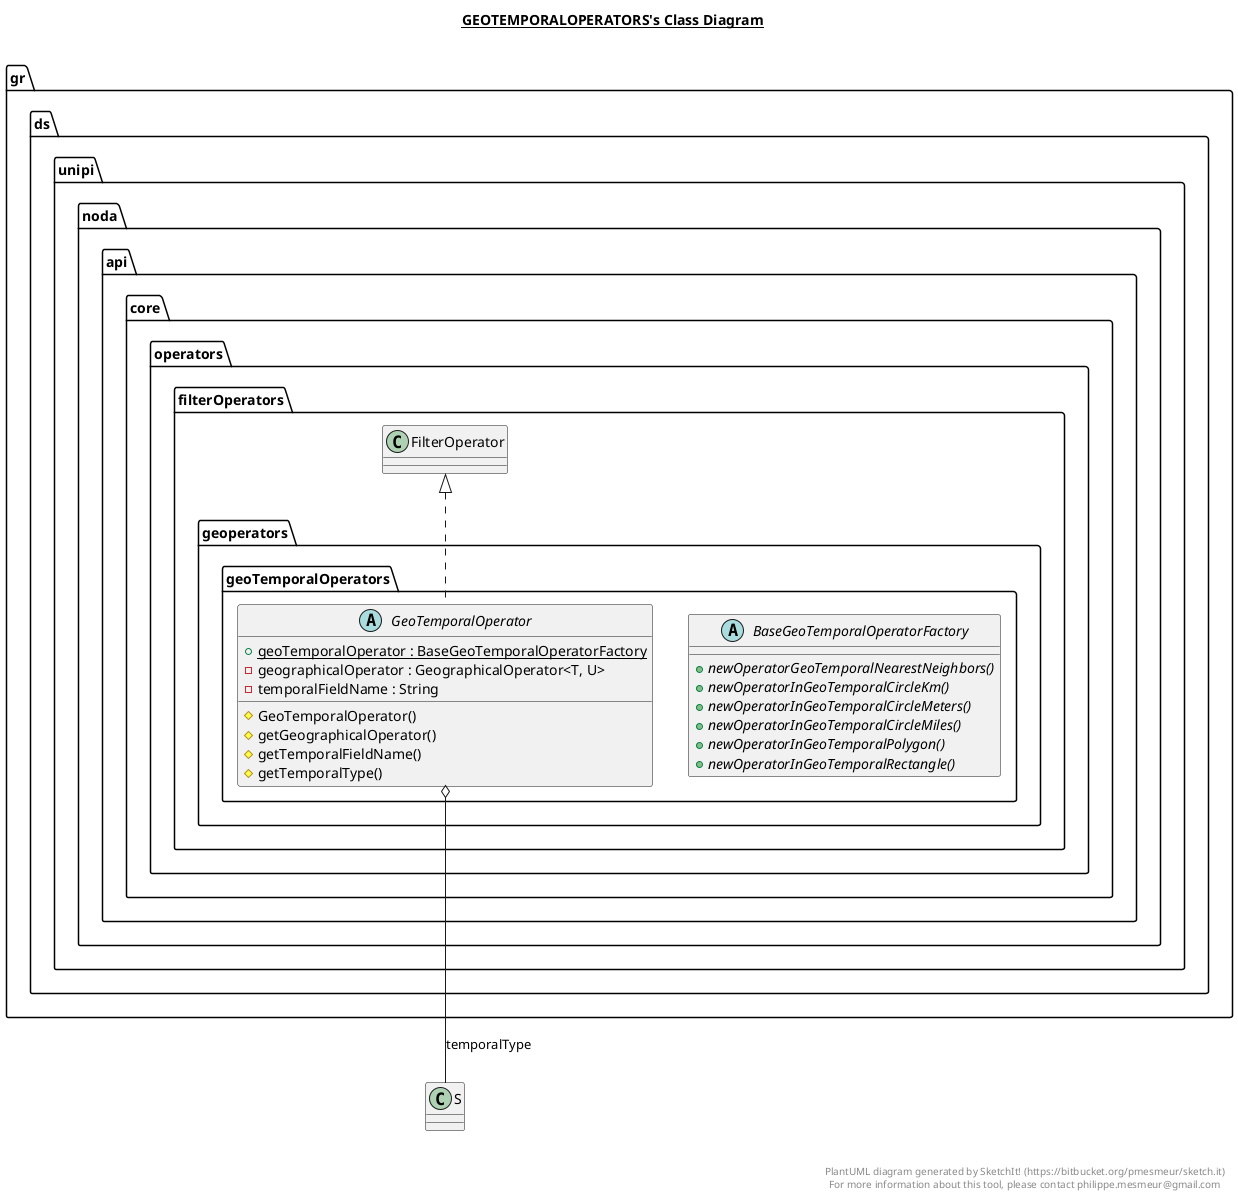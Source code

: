 @startuml

title __GEOTEMPORALOPERATORS's Class Diagram__\n

  namespace gr.ds.unipi.noda.api.core.operators {
    namespace filterOperators {
      namespace geoperators {
        namespace geoTemporalOperators {
          abstract class gr.ds.unipi.noda.api.core.operators.filterOperators.geoperators.geoTemporalOperators.BaseGeoTemporalOperatorFactory {
              {abstract} + newOperatorGeoTemporalNearestNeighbors()
              {abstract} + newOperatorInGeoTemporalCircleKm()
              {abstract} + newOperatorInGeoTemporalCircleMeters()
              {abstract} + newOperatorInGeoTemporalCircleMiles()
              {abstract} + newOperatorInGeoTemporalPolygon()
              {abstract} + newOperatorInGeoTemporalRectangle()
          }
        }
      }
    }
  }
  

  namespace gr.ds.unipi.noda.api.core.operators {
    namespace filterOperators {
      namespace geoperators {
        namespace geoTemporalOperators {
          abstract class gr.ds.unipi.noda.api.core.operators.filterOperators.geoperators.geoTemporalOperators.GeoTemporalOperator {
              {static} + geoTemporalOperator : BaseGeoTemporalOperatorFactory
              - geographicalOperator : GeographicalOperator<T, U>
              - temporalFieldName : String
              # GeoTemporalOperator()
              # getGeographicalOperator()
              # getTemporalFieldName()
              # getTemporalType()
          }
        }
      }
    }
  }
  

  gr.ds.unipi.noda.api.core.operators.filterOperators.geoperators.geoTemporalOperators.GeoTemporalOperator .up.|> gr.ds.unipi.noda.api.core.operators.filterOperators.FilterOperator
  gr.ds.unipi.noda.api.core.operators.filterOperators.geoperators.geoTemporalOperators.GeoTemporalOperator o-- S : temporalType


right footer


PlantUML diagram generated by SketchIt! (https://bitbucket.org/pmesmeur/sketch.it)
For more information about this tool, please contact philippe.mesmeur@gmail.com
endfooter

@enduml
